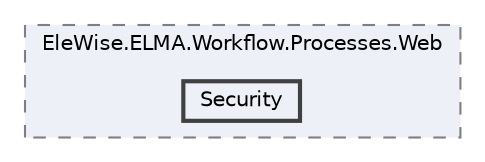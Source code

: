 digraph "Web/Modules/EleWise.ELMA.Workflow.Processes.Web/Security"
{
 // LATEX_PDF_SIZE
  bgcolor="transparent";
  edge [fontname=Helvetica,fontsize=10,labelfontname=Helvetica,labelfontsize=10];
  node [fontname=Helvetica,fontsize=10,shape=box,height=0.2,width=0.4];
  compound=true
  subgraph clusterdir_94ed7524891059556ee14621a8e7350e {
    graph [ bgcolor="#edf0f7", pencolor="grey50", label="EleWise.ELMA.Workflow.Processes.Web", fontname=Helvetica,fontsize=10 style="filled,dashed", URL="dir_94ed7524891059556ee14621a8e7350e.html",tooltip=""]
  dir_a80819dd2b9c409489f874056e520ad1 [label="Security", fillcolor="#edf0f7", color="grey25", style="filled,bold", URL="dir_a80819dd2b9c409489f874056e520ad1.html",tooltip=""];
  }
}
